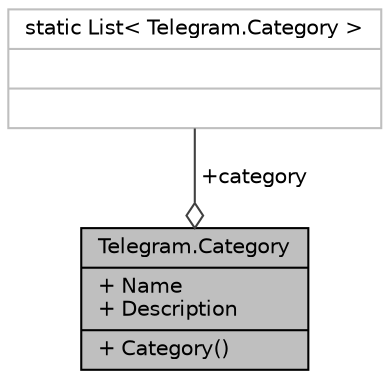 digraph "Telegram.Category"
{
 // INTERACTIVE_SVG=YES
 // LATEX_PDF_SIZE
  edge [fontname="Helvetica",fontsize="10",labelfontname="Helvetica",labelfontsize="10"];
  node [fontname="Helvetica",fontsize="10",shape=record];
  Node1 [label="{Telegram.Category\n|+ Name\l+ Description\l|+ Category()\l}",height=0.2,width=0.4,color="black", fillcolor="grey75", style="filled", fontcolor="black",tooltip="Clase que se encarga de manejar las categorias."];
  Node2 -> Node1 [color="grey25",fontsize="10",style="solid",label=" +category" ,arrowhead="odiamond",fontname="Helvetica"];
  Node2 [label="{static List\< Telegram.Category \>\n||}",height=0.2,width=0.4,color="grey75", fillcolor="white", style="filled",tooltip=" "];
}

